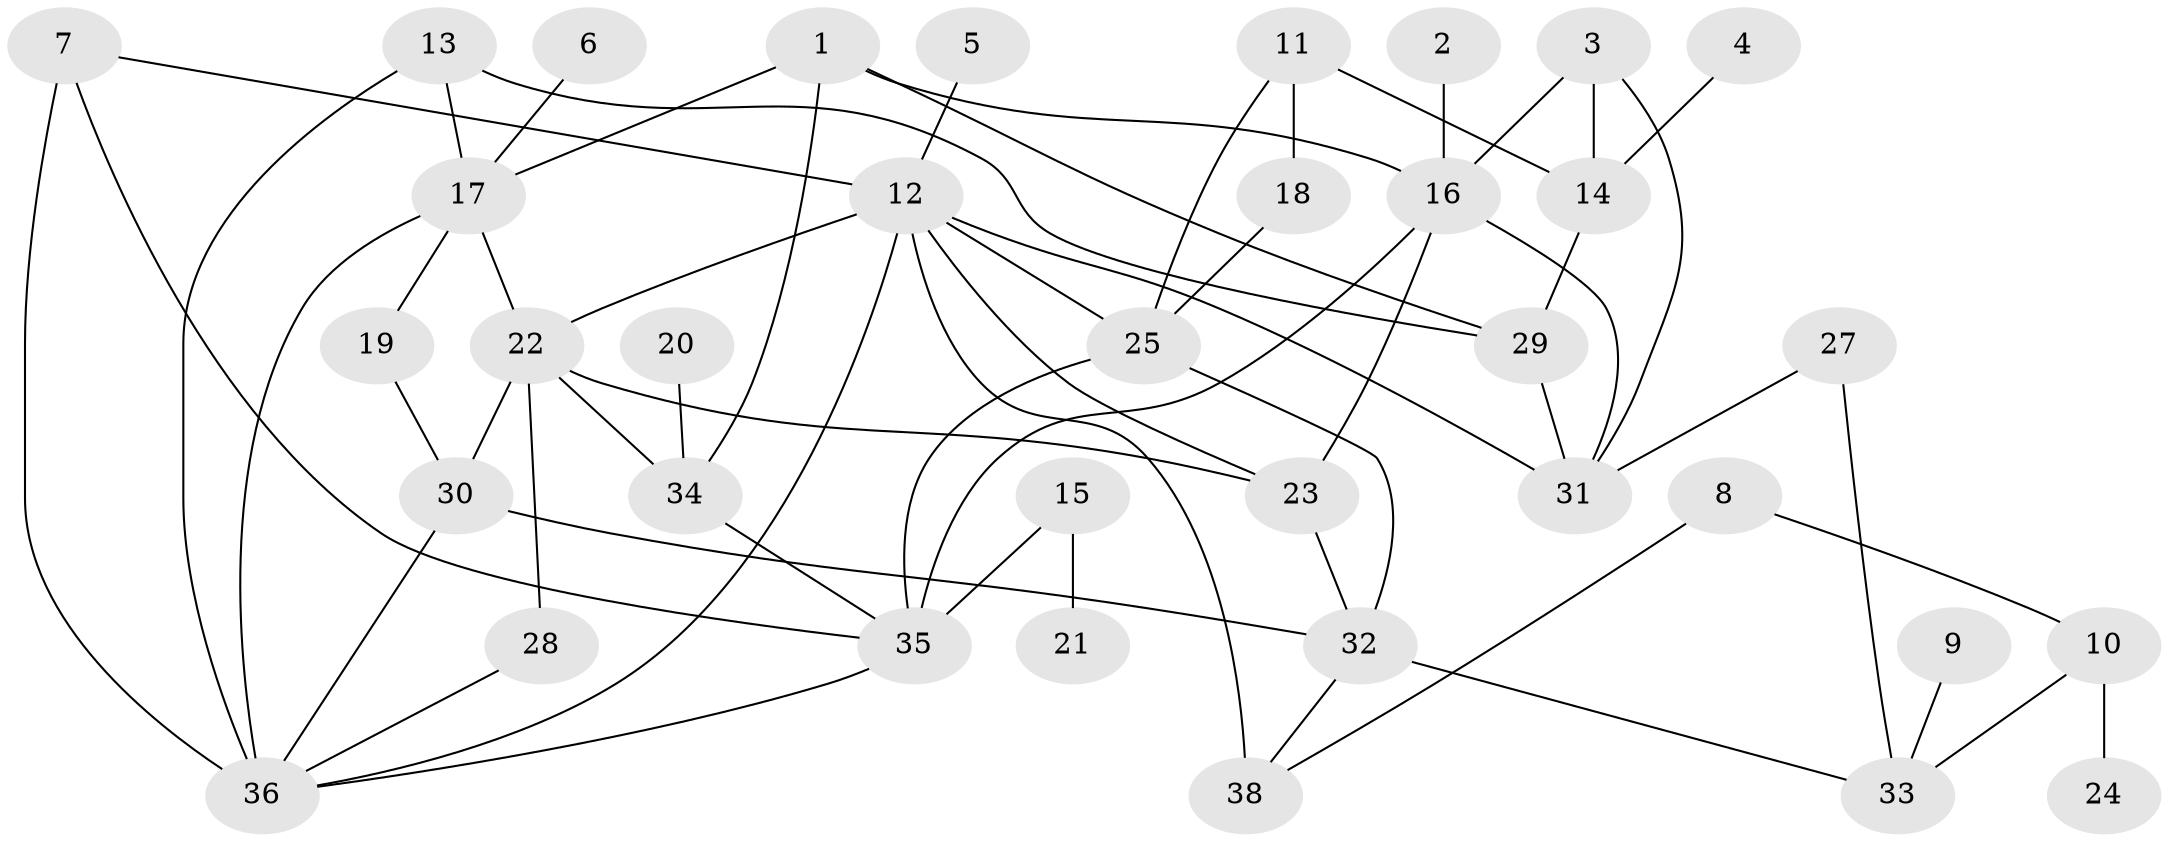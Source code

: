 // original degree distribution, {2: 0.28, 4: 0.18666666666666668, 5: 0.09333333333333334, 6: 0.04, 3: 0.18666666666666668, 1: 0.16, 7: 0.013333333333333334, 8: 0.013333333333333334, 0: 0.02666666666666667}
// Generated by graph-tools (version 1.1) at 2025/00/03/09/25 03:00:42]
// undirected, 36 vertices, 60 edges
graph export_dot {
graph [start="1"]
  node [color=gray90,style=filled];
  1;
  2;
  3;
  4;
  5;
  6;
  7;
  8;
  9;
  10;
  11;
  12;
  13;
  14;
  15;
  16;
  17;
  18;
  19;
  20;
  21;
  22;
  23;
  24;
  25;
  27;
  28;
  29;
  30;
  31;
  32;
  33;
  34;
  35;
  36;
  38;
  1 -- 16 [weight=2.0];
  1 -- 17 [weight=1.0];
  1 -- 29 [weight=1.0];
  1 -- 34 [weight=1.0];
  2 -- 16 [weight=1.0];
  3 -- 14 [weight=1.0];
  3 -- 16 [weight=1.0];
  3 -- 31 [weight=1.0];
  4 -- 14 [weight=1.0];
  5 -- 12 [weight=1.0];
  6 -- 17 [weight=1.0];
  7 -- 12 [weight=1.0];
  7 -- 35 [weight=1.0];
  7 -- 36 [weight=2.0];
  8 -- 10 [weight=1.0];
  8 -- 38 [weight=1.0];
  9 -- 33 [weight=1.0];
  10 -- 24 [weight=1.0];
  10 -- 33 [weight=1.0];
  11 -- 14 [weight=1.0];
  11 -- 18 [weight=1.0];
  11 -- 25 [weight=1.0];
  12 -- 22 [weight=2.0];
  12 -- 23 [weight=1.0];
  12 -- 25 [weight=1.0];
  12 -- 31 [weight=1.0];
  12 -- 36 [weight=1.0];
  12 -- 38 [weight=2.0];
  13 -- 17 [weight=1.0];
  13 -- 29 [weight=1.0];
  13 -- 36 [weight=1.0];
  14 -- 29 [weight=1.0];
  15 -- 21 [weight=1.0];
  15 -- 35 [weight=1.0];
  16 -- 23 [weight=1.0];
  16 -- 31 [weight=1.0];
  16 -- 35 [weight=1.0];
  17 -- 19 [weight=1.0];
  17 -- 22 [weight=2.0];
  17 -- 36 [weight=2.0];
  18 -- 25 [weight=1.0];
  19 -- 30 [weight=1.0];
  20 -- 34 [weight=1.0];
  22 -- 23 [weight=1.0];
  22 -- 28 [weight=1.0];
  22 -- 30 [weight=3.0];
  22 -- 34 [weight=1.0];
  23 -- 32 [weight=1.0];
  25 -- 32 [weight=2.0];
  25 -- 35 [weight=1.0];
  27 -- 31 [weight=2.0];
  27 -- 33 [weight=1.0];
  28 -- 36 [weight=1.0];
  29 -- 31 [weight=1.0];
  30 -- 32 [weight=1.0];
  30 -- 36 [weight=1.0];
  32 -- 33 [weight=1.0];
  32 -- 38 [weight=1.0];
  34 -- 35 [weight=1.0];
  35 -- 36 [weight=1.0];
}
